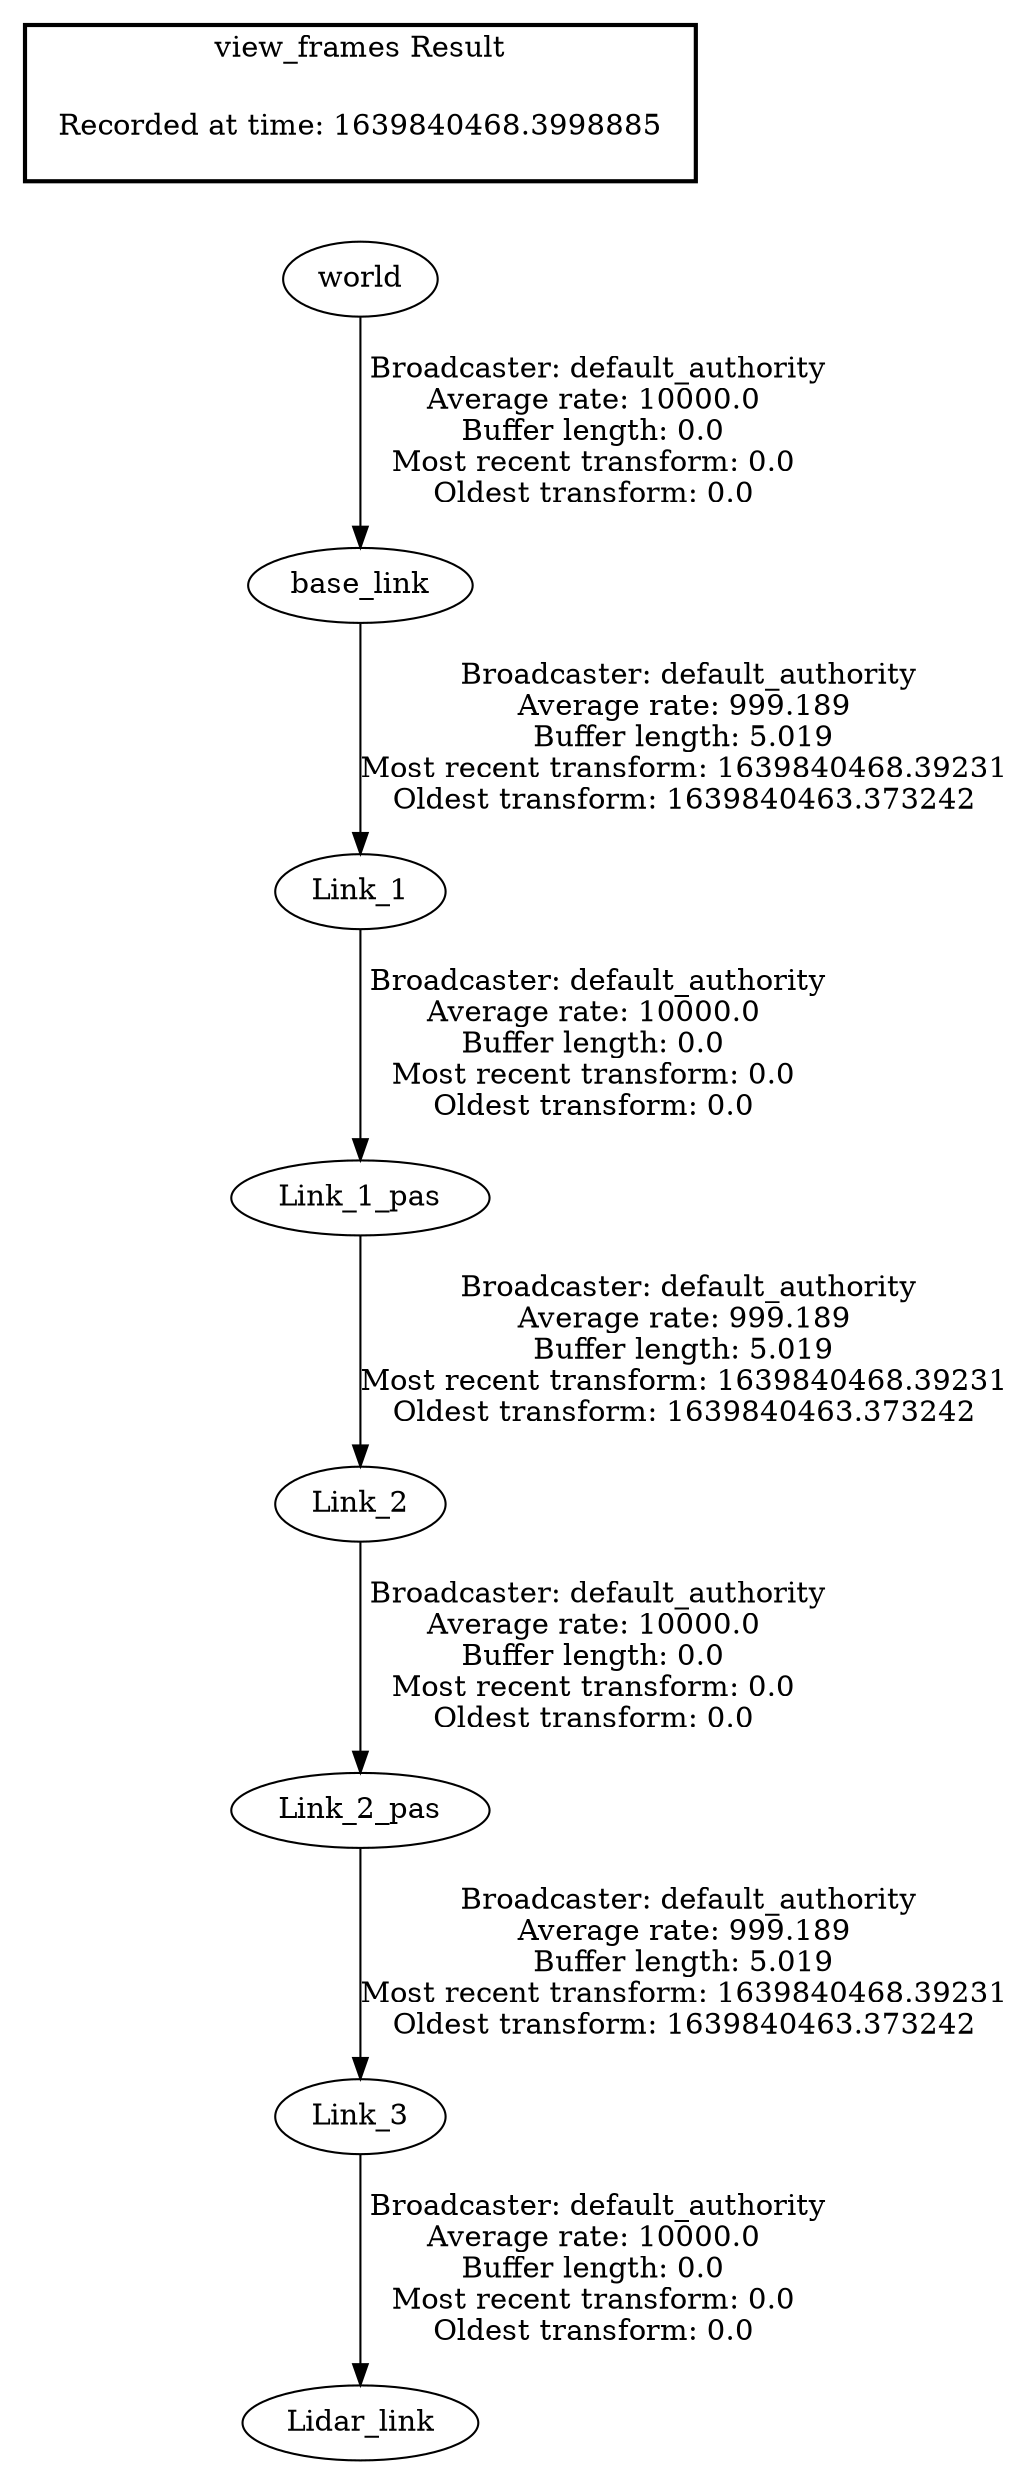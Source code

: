 digraph G {
"Link_1_pas" -> "Link_2"[label=" Broadcaster: default_authority\nAverage rate: 999.189\nBuffer length: 5.019\nMost recent transform: 1639840468.39231\nOldest transform: 1639840463.373242\n"];
"Link_1" -> "Link_1_pas"[label=" Broadcaster: default_authority\nAverage rate: 10000.0\nBuffer length: 0.0\nMost recent transform: 0.0\nOldest transform: 0.0\n"];
"Link_2_pas" -> "Link_3"[label=" Broadcaster: default_authority\nAverage rate: 999.189\nBuffer length: 5.019\nMost recent transform: 1639840468.39231\nOldest transform: 1639840463.373242\n"];
"Link_2" -> "Link_2_pas"[label=" Broadcaster: default_authority\nAverage rate: 10000.0\nBuffer length: 0.0\nMost recent transform: 0.0\nOldest transform: 0.0\n"];
"base_link" -> "Link_1"[label=" Broadcaster: default_authority\nAverage rate: 999.189\nBuffer length: 5.019\nMost recent transform: 1639840468.39231\nOldest transform: 1639840463.373242\n"];
"world" -> "base_link"[label=" Broadcaster: default_authority\nAverage rate: 10000.0\nBuffer length: 0.0\nMost recent transform: 0.0\nOldest transform: 0.0\n"];
"Link_3" -> "Lidar_link"[label=" Broadcaster: default_authority\nAverage rate: 10000.0\nBuffer length: 0.0\nMost recent transform: 0.0\nOldest transform: 0.0\n"];
edge [style=invis];
 subgraph cluster_legend { style=bold; color=black; label ="view_frames Result";
"Recorded at time: 1639840468.3998885"[ shape=plaintext ] ;
}->"world";
}